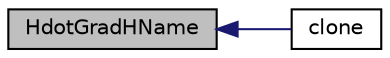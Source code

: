digraph "HdotGradHName"
{
  bgcolor="transparent";
  edge [fontname="Helvetica",fontsize="10",labelfontname="Helvetica",labelfontsize="10"];
  node [fontname="Helvetica",fontsize="10",shape=record];
  rankdir="LR";
  Node350 [label="HdotGradHName",height=0.2,width=0.4,color="black", fillcolor="grey75", style="filled", fontcolor="black"];
  Node350 -> Node351 [dir="back",color="midnightblue",fontsize="10",style="solid",fontname="Helvetica"];
  Node351 [label="clone",height=0.2,width=0.4,color="black",URL="$a25281.html#ac7eaa8b220cc46ce90a03b7fc312138e",tooltip="Construct and return a clone. "];
}
